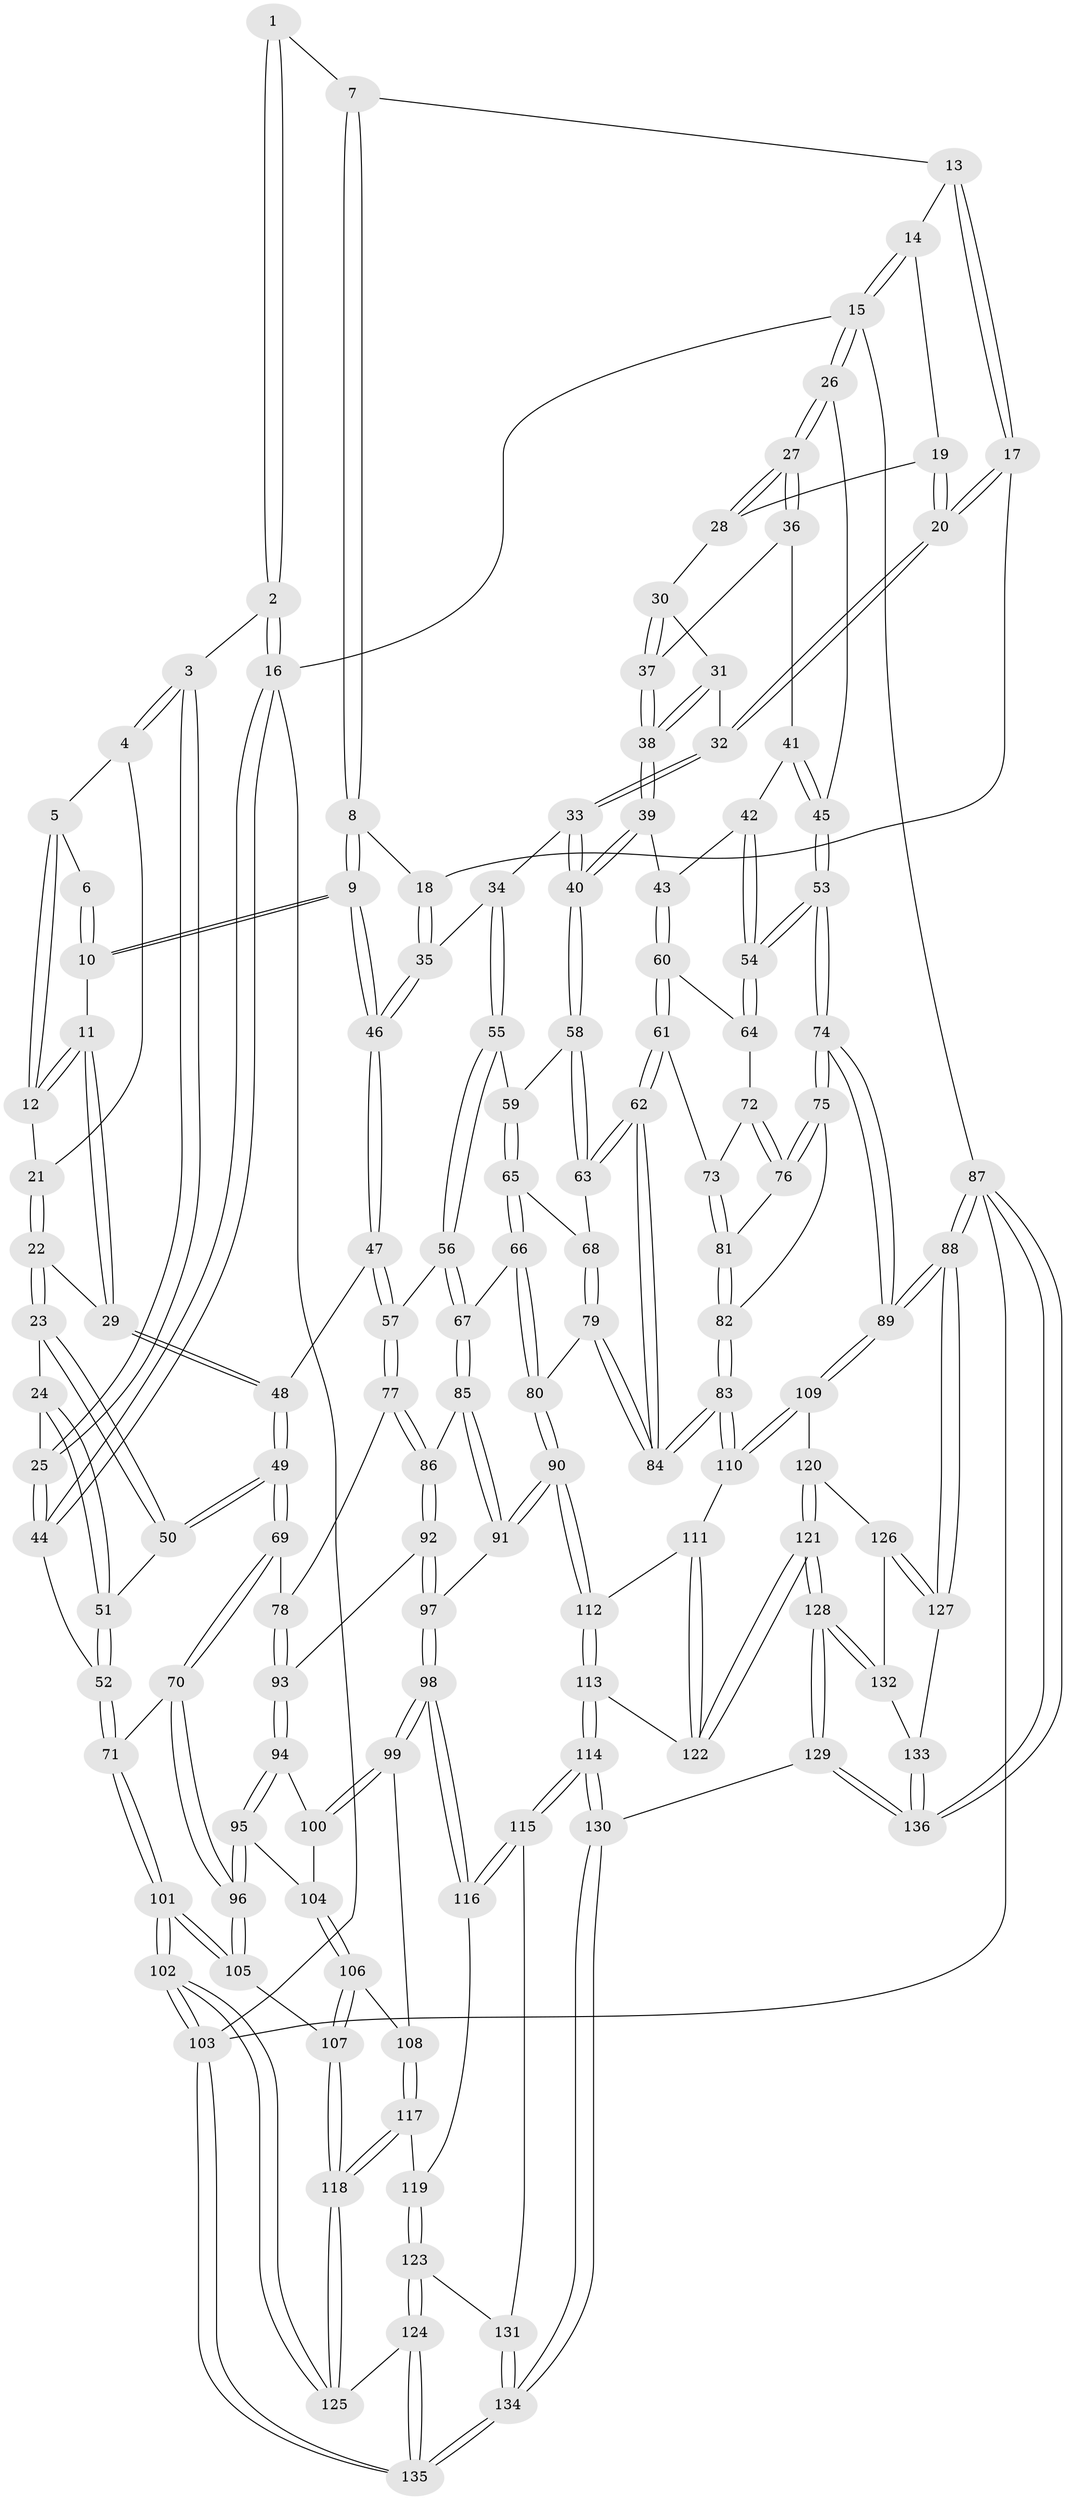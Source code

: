 // coarse degree distribution, {4: 0.43157894736842106, 5: 0.3684210526315789, 3: 0.05263157894736842, 6: 0.14736842105263157}
// Generated by graph-tools (version 1.1) at 2025/52/02/27/25 19:52:37]
// undirected, 136 vertices, 337 edges
graph export_dot {
graph [start="1"]
  node [color=gray90,style=filled];
  1 [pos="+0.3618694741260916+0"];
  2 [pos="+0+0"];
  3 [pos="+0.09459324883138773+0.058665745658139624"];
  4 [pos="+0.13135104623598096+0.06610192709690031"];
  5 [pos="+0.24622198301384868+0.013382727806844703"];
  6 [pos="+0.32457900375132703+0"];
  7 [pos="+0.4276892141263413+0"];
  8 [pos="+0.418821631379015+0.2001311742280154"];
  9 [pos="+0.41577919259298807+0.20903114265242"];
  10 [pos="+0.3136050597522644+0.17987256608738506"];
  11 [pos="+0.25231453324749353+0.1821488093835197"];
  12 [pos="+0.2371525668553487+0.08861705759645744"];
  13 [pos="+0.5949044031357796+0"];
  14 [pos="+0.9925376820910216+0"];
  15 [pos="+1+0"];
  16 [pos="+0+0"];
  17 [pos="+0.6402102367035066+0.009842229122077321"];
  18 [pos="+0.5923180804530468+0.07133989129874921"];
  19 [pos="+0.8950144914903866+0.04333977385772768"];
  20 [pos="+0.6974464872236062+0.09031749553902774"];
  21 [pos="+0.15517518847725242+0.09059346135670483"];
  22 [pos="+0.20239982761759218+0.20777341479828326"];
  23 [pos="+0.17171617308572948+0.2204508986988289"];
  24 [pos="+0.10913272715876356+0.21990026446126404"];
  25 [pos="+0.07000173735917979+0.18370182807976038"];
  26 [pos="+1+0.11271441281898895"];
  27 [pos="+1+0.11398563313091366"];
  28 [pos="+0.9076313060667844+0.08737818318184025"];
  29 [pos="+0.2130235560117324+0.20635188339092211"];
  30 [pos="+0.9038707051017244+0.11699605239314162"];
  31 [pos="+0.7886688908613192+0.16407541963716016"];
  32 [pos="+0.7035217745896286+0.11181095389911373"];
  33 [pos="+0.6584692208483028+0.24158151075547035"];
  34 [pos="+0.5998319338071435+0.2736240928719753"];
  35 [pos="+0.5467776319623073+0.2519955895683111"];
  36 [pos="+0.9370902739221976+0.17470825685184985"];
  37 [pos="+0.9268102857719261+0.16805604321063652"];
  38 [pos="+0.829108465873307+0.25786767576053343"];
  39 [pos="+0.8270570024982288+0.2871224640243349"];
  40 [pos="+0.7634784499553884+0.30787118793516305"];
  41 [pos="+0.9507413479854409+0.2215041007100796"];
  42 [pos="+0.9296561524377915+0.2821794027112061"];
  43 [pos="+0.832686770539633+0.2912178843922474"];
  44 [pos="+0+0.149700562788377"];
  45 [pos="+1+0.3509269415088883"];
  46 [pos="+0.4301128422181701+0.23972053344732228"];
  47 [pos="+0.387363471667919+0.3793144066674345"];
  48 [pos="+0.3078474269190058+0.39825553850364637"];
  49 [pos="+0.25436860522591437+0.43352687983253263"];
  50 [pos="+0.1819991889783386+0.3856209552629537"];
  51 [pos="+0.03487244127696707+0.37410829663610523"];
  52 [pos="+0+0.4873239934524032"];
  53 [pos="+1+0.3636196980820497"];
  54 [pos="+1+0.37997188910170043"];
  55 [pos="+0.6067599272330525+0.38342334025439295"];
  56 [pos="+0.49208711357311957+0.4474334062083296"];
  57 [pos="+0.44557494470495573+0.4376452081383386"];
  58 [pos="+0.7445619375347967+0.35585169325394705"];
  59 [pos="+0.6356025221181374+0.40131004706720386"];
  60 [pos="+0.8415195307385684+0.3115411167502385"];
  61 [pos="+0.8452676077768723+0.4630025414628537"];
  62 [pos="+0.7910311296581602+0.47375913224069804"];
  63 [pos="+0.7899475530619602+0.473400536255129"];
  64 [pos="+0.9781022151269648+0.41281003677565015"];
  65 [pos="+0.6700505707298687+0.4701592187769929"];
  66 [pos="+0.6026593357178717+0.5674859822816377"];
  67 [pos="+0.5593370757942444+0.5459477926090033"];
  68 [pos="+0.7368495564033122+0.48399874216327193"];
  69 [pos="+0.21996634164582976+0.5457117505848725"];
  70 [pos="+0.09963283961591503+0.618589166305775"];
  71 [pos="+0+0.5255540263231477"];
  72 [pos="+0.9636784376875768+0.4248741192340757"];
  73 [pos="+0.8612816822297182+0.4670655646696464"];
  74 [pos="+1+0.6798720785872077"];
  75 [pos="+1+0.6508152049500946"];
  76 [pos="+0.9675015064078266+0.5470234994670092"];
  77 [pos="+0.39952270369827014+0.587529794732342"];
  78 [pos="+0.2542333984743551+0.5646317165712358"];
  79 [pos="+0.6816986884629012+0.6789213947007331"];
  80 [pos="+0.6562381553112056+0.6811981669083395"];
  81 [pos="+0.894391706385007+0.5496920912273024"];
  82 [pos="+0.8632516257031482+0.6680857452434324"];
  83 [pos="+0.8108465992049628+0.7000191357121456"];
  84 [pos="+0.7937174804795812+0.6919345742236322"];
  85 [pos="+0.44265626804391506+0.6295309377638214"];
  86 [pos="+0.4036308013641488+0.5945427331987642"];
  87 [pos="+1+1"];
  88 [pos="+1+0.917850043550296"];
  89 [pos="+1+0.8008263989887496"];
  90 [pos="+0.6017093667530131+0.7346166538014657"];
  91 [pos="+0.4743369932141164+0.7168513476723054"];
  92 [pos="+0.32280067531537393+0.6938176353907771"];
  93 [pos="+0.31670512372218884+0.6957539989088137"];
  94 [pos="+0.3121324803442448+0.7032871645144088"];
  95 [pos="+0.14924963999342059+0.6928098027843657"];
  96 [pos="+0.122586981343435+0.6810995817594845"];
  97 [pos="+0.4663846282193949+0.7233824139325105"];
  98 [pos="+0.403744516741491+0.8141972964422556"];
  99 [pos="+0.3585561136838577+0.7935655669836036"];
  100 [pos="+0.31102894130230474+0.7277805715884162"];
  101 [pos="+0+0.9940655904493394"];
  102 [pos="+0+1"];
  103 [pos="+0+1"];
  104 [pos="+0.2538902994503907+0.771656457975618"];
  105 [pos="+0.10436625165880839+0.8361278244244708"];
  106 [pos="+0.25443827547454634+0.7747874648703864"];
  107 [pos="+0.14013923795499678+0.8704316264648809"];
  108 [pos="+0.27517584036233994+0.8131647697281374"];
  109 [pos="+0.8558800833591079+0.7936838729348111"];
  110 [pos="+0.8268265464102391+0.7531847496492976"];
  111 [pos="+0.7412363920189955+0.8465385697061747"];
  112 [pos="+0.6056047375747936+0.8084822051080889"];
  113 [pos="+0.5967633450248776+0.8584279732080349"];
  114 [pos="+0.5477367071426613+0.9867955606905201"];
  115 [pos="+0.4509276096238061+0.9212766335704725"];
  116 [pos="+0.4068782566779224+0.867866901668808"];
  117 [pos="+0.2634981294934693+0.8545584158650843"];
  118 [pos="+0.16200503162224358+0.8977429167430171"];
  119 [pos="+0.3279790211861725+0.8924713497359252"];
  120 [pos="+0.8654314566572573+0.8736076669965736"];
  121 [pos="+0.750642164911693+0.925324937247461"];
  122 [pos="+0.7369850477443939+0.8897087350398646"];
  123 [pos="+0.29724003249464903+0.9504203715410704"];
  124 [pos="+0.19230754221478683+1"];
  125 [pos="+0.16293976975362875+0.9026326156950594"];
  126 [pos="+0.8783696405379295+0.8927032358138272"];
  127 [pos="+1+0.9151922720516518"];
  128 [pos="+0.7012265172679216+1"];
  129 [pos="+0.6270464492029123+1"];
  130 [pos="+0.6140042982887023+1"];
  131 [pos="+0.35181316712015914+0.9801841633272644"];
  132 [pos="+0.8768569728163825+0.9137036231171226"];
  133 [pos="+0.8917693996665578+0.9874655399892408"];
  134 [pos="+0.32548165258058837+1"];
  135 [pos="+0.1435486318051857+1"];
  136 [pos="+0.8720674881446027+1"];
  1 -- 2;
  1 -- 2;
  1 -- 7;
  2 -- 3;
  2 -- 16;
  2 -- 16;
  3 -- 4;
  3 -- 4;
  3 -- 25;
  3 -- 25;
  4 -- 5;
  4 -- 21;
  5 -- 6;
  5 -- 12;
  5 -- 12;
  6 -- 10;
  6 -- 10;
  7 -- 8;
  7 -- 8;
  7 -- 13;
  8 -- 9;
  8 -- 9;
  8 -- 18;
  9 -- 10;
  9 -- 10;
  9 -- 46;
  9 -- 46;
  10 -- 11;
  11 -- 12;
  11 -- 12;
  11 -- 29;
  11 -- 29;
  12 -- 21;
  13 -- 14;
  13 -- 17;
  13 -- 17;
  14 -- 15;
  14 -- 15;
  14 -- 19;
  15 -- 16;
  15 -- 26;
  15 -- 26;
  15 -- 87;
  16 -- 44;
  16 -- 44;
  16 -- 103;
  17 -- 18;
  17 -- 20;
  17 -- 20;
  18 -- 35;
  18 -- 35;
  19 -- 20;
  19 -- 20;
  19 -- 28;
  20 -- 32;
  20 -- 32;
  21 -- 22;
  21 -- 22;
  22 -- 23;
  22 -- 23;
  22 -- 29;
  23 -- 24;
  23 -- 50;
  23 -- 50;
  24 -- 25;
  24 -- 51;
  24 -- 51;
  25 -- 44;
  25 -- 44;
  26 -- 27;
  26 -- 27;
  26 -- 45;
  27 -- 28;
  27 -- 28;
  27 -- 36;
  27 -- 36;
  28 -- 30;
  29 -- 48;
  29 -- 48;
  30 -- 31;
  30 -- 37;
  30 -- 37;
  31 -- 32;
  31 -- 38;
  31 -- 38;
  32 -- 33;
  32 -- 33;
  33 -- 34;
  33 -- 40;
  33 -- 40;
  34 -- 35;
  34 -- 55;
  34 -- 55;
  35 -- 46;
  35 -- 46;
  36 -- 37;
  36 -- 41;
  37 -- 38;
  37 -- 38;
  38 -- 39;
  38 -- 39;
  39 -- 40;
  39 -- 40;
  39 -- 43;
  40 -- 58;
  40 -- 58;
  41 -- 42;
  41 -- 45;
  41 -- 45;
  42 -- 43;
  42 -- 54;
  42 -- 54;
  43 -- 60;
  43 -- 60;
  44 -- 52;
  45 -- 53;
  45 -- 53;
  46 -- 47;
  46 -- 47;
  47 -- 48;
  47 -- 57;
  47 -- 57;
  48 -- 49;
  48 -- 49;
  49 -- 50;
  49 -- 50;
  49 -- 69;
  49 -- 69;
  50 -- 51;
  51 -- 52;
  51 -- 52;
  52 -- 71;
  52 -- 71;
  53 -- 54;
  53 -- 54;
  53 -- 74;
  53 -- 74;
  54 -- 64;
  54 -- 64;
  55 -- 56;
  55 -- 56;
  55 -- 59;
  56 -- 57;
  56 -- 67;
  56 -- 67;
  57 -- 77;
  57 -- 77;
  58 -- 59;
  58 -- 63;
  58 -- 63;
  59 -- 65;
  59 -- 65;
  60 -- 61;
  60 -- 61;
  60 -- 64;
  61 -- 62;
  61 -- 62;
  61 -- 73;
  62 -- 63;
  62 -- 63;
  62 -- 84;
  62 -- 84;
  63 -- 68;
  64 -- 72;
  65 -- 66;
  65 -- 66;
  65 -- 68;
  66 -- 67;
  66 -- 80;
  66 -- 80;
  67 -- 85;
  67 -- 85;
  68 -- 79;
  68 -- 79;
  69 -- 70;
  69 -- 70;
  69 -- 78;
  70 -- 71;
  70 -- 96;
  70 -- 96;
  71 -- 101;
  71 -- 101;
  72 -- 73;
  72 -- 76;
  72 -- 76;
  73 -- 81;
  73 -- 81;
  74 -- 75;
  74 -- 75;
  74 -- 89;
  74 -- 89;
  75 -- 76;
  75 -- 76;
  75 -- 82;
  76 -- 81;
  77 -- 78;
  77 -- 86;
  77 -- 86;
  78 -- 93;
  78 -- 93;
  79 -- 80;
  79 -- 84;
  79 -- 84;
  80 -- 90;
  80 -- 90;
  81 -- 82;
  81 -- 82;
  82 -- 83;
  82 -- 83;
  83 -- 84;
  83 -- 84;
  83 -- 110;
  83 -- 110;
  85 -- 86;
  85 -- 91;
  85 -- 91;
  86 -- 92;
  86 -- 92;
  87 -- 88;
  87 -- 88;
  87 -- 136;
  87 -- 136;
  87 -- 103;
  88 -- 89;
  88 -- 89;
  88 -- 127;
  88 -- 127;
  89 -- 109;
  89 -- 109;
  90 -- 91;
  90 -- 91;
  90 -- 112;
  90 -- 112;
  91 -- 97;
  92 -- 93;
  92 -- 97;
  92 -- 97;
  93 -- 94;
  93 -- 94;
  94 -- 95;
  94 -- 95;
  94 -- 100;
  95 -- 96;
  95 -- 96;
  95 -- 104;
  96 -- 105;
  96 -- 105;
  97 -- 98;
  97 -- 98;
  98 -- 99;
  98 -- 99;
  98 -- 116;
  98 -- 116;
  99 -- 100;
  99 -- 100;
  99 -- 108;
  100 -- 104;
  101 -- 102;
  101 -- 102;
  101 -- 105;
  101 -- 105;
  102 -- 103;
  102 -- 103;
  102 -- 125;
  102 -- 125;
  103 -- 135;
  103 -- 135;
  104 -- 106;
  104 -- 106;
  105 -- 107;
  106 -- 107;
  106 -- 107;
  106 -- 108;
  107 -- 118;
  107 -- 118;
  108 -- 117;
  108 -- 117;
  109 -- 110;
  109 -- 110;
  109 -- 120;
  110 -- 111;
  111 -- 112;
  111 -- 122;
  111 -- 122;
  112 -- 113;
  112 -- 113;
  113 -- 114;
  113 -- 114;
  113 -- 122;
  114 -- 115;
  114 -- 115;
  114 -- 130;
  114 -- 130;
  115 -- 116;
  115 -- 116;
  115 -- 131;
  116 -- 119;
  117 -- 118;
  117 -- 118;
  117 -- 119;
  118 -- 125;
  118 -- 125;
  119 -- 123;
  119 -- 123;
  120 -- 121;
  120 -- 121;
  120 -- 126;
  121 -- 122;
  121 -- 122;
  121 -- 128;
  121 -- 128;
  123 -- 124;
  123 -- 124;
  123 -- 131;
  124 -- 125;
  124 -- 135;
  124 -- 135;
  126 -- 127;
  126 -- 127;
  126 -- 132;
  127 -- 133;
  128 -- 129;
  128 -- 129;
  128 -- 132;
  128 -- 132;
  129 -- 130;
  129 -- 136;
  129 -- 136;
  130 -- 134;
  130 -- 134;
  131 -- 134;
  131 -- 134;
  132 -- 133;
  133 -- 136;
  133 -- 136;
  134 -- 135;
  134 -- 135;
}
